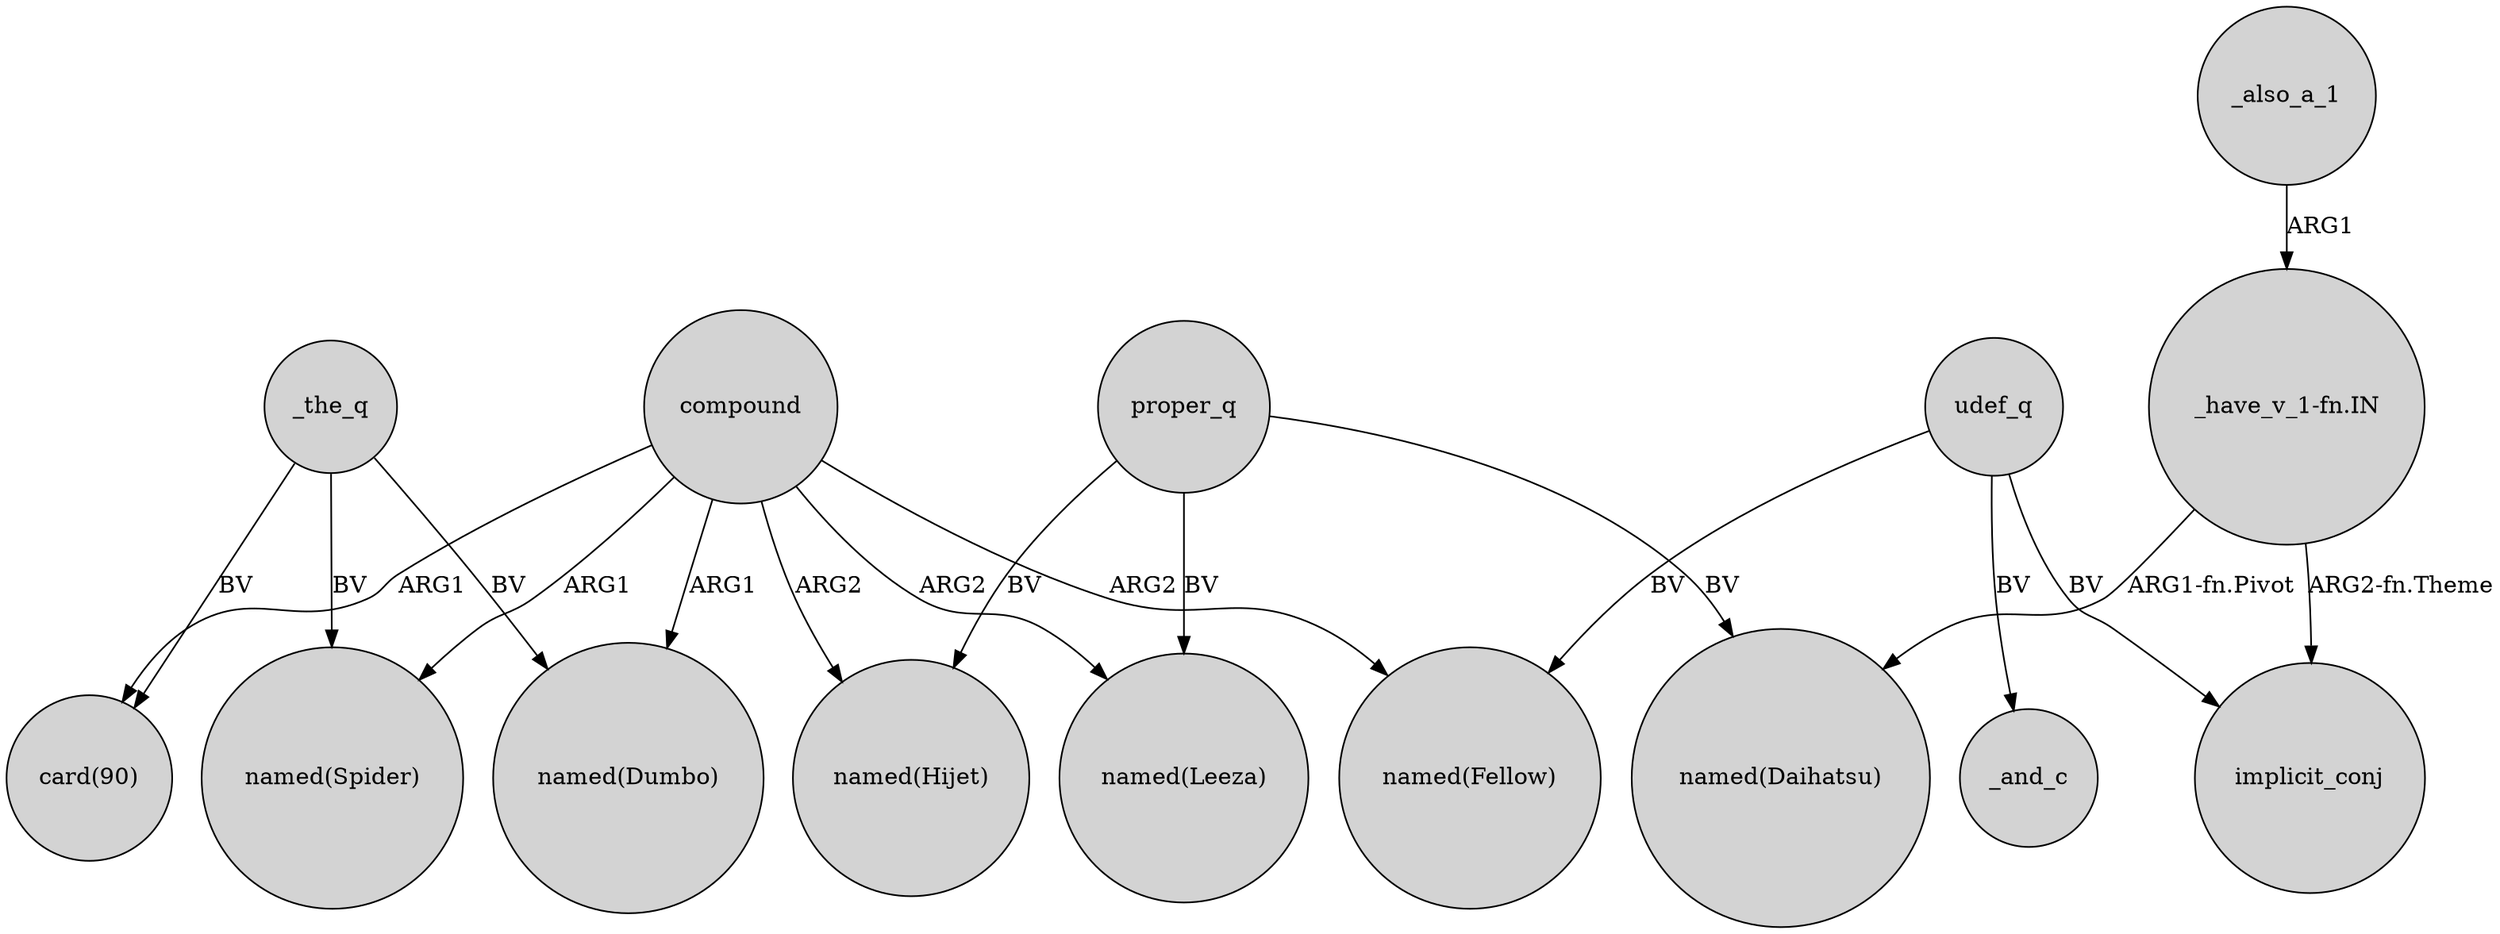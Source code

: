 digraph {
	node [shape=circle style=filled]
	compound -> "named(Spider)" [label=ARG1]
	udef_q -> "named(Fellow)" [label=BV]
	proper_q -> "named(Hijet)" [label=BV]
	proper_q -> "named(Leeza)" [label=BV]
	compound -> "named(Dumbo)" [label=ARG1]
	"_have_v_1-fn.IN" -> implicit_conj [label="ARG2-fn.Theme"]
	_the_q -> "named(Spider)" [label=BV]
	compound -> "named(Hijet)" [label=ARG2]
	compound -> "named(Fellow)" [label=ARG2]
	_the_q -> "named(Dumbo)" [label=BV]
	udef_q -> implicit_conj [label=BV]
	compound -> "card(90)" [label=ARG1]
	_also_a_1 -> "_have_v_1-fn.IN" [label=ARG1]
	udef_q -> _and_c [label=BV]
	compound -> "named(Leeza)" [label=ARG2]
	proper_q -> "named(Daihatsu)" [label=BV]
	"_have_v_1-fn.IN" -> "named(Daihatsu)" [label="ARG1-fn.Pivot"]
	_the_q -> "card(90)" [label=BV]
}
